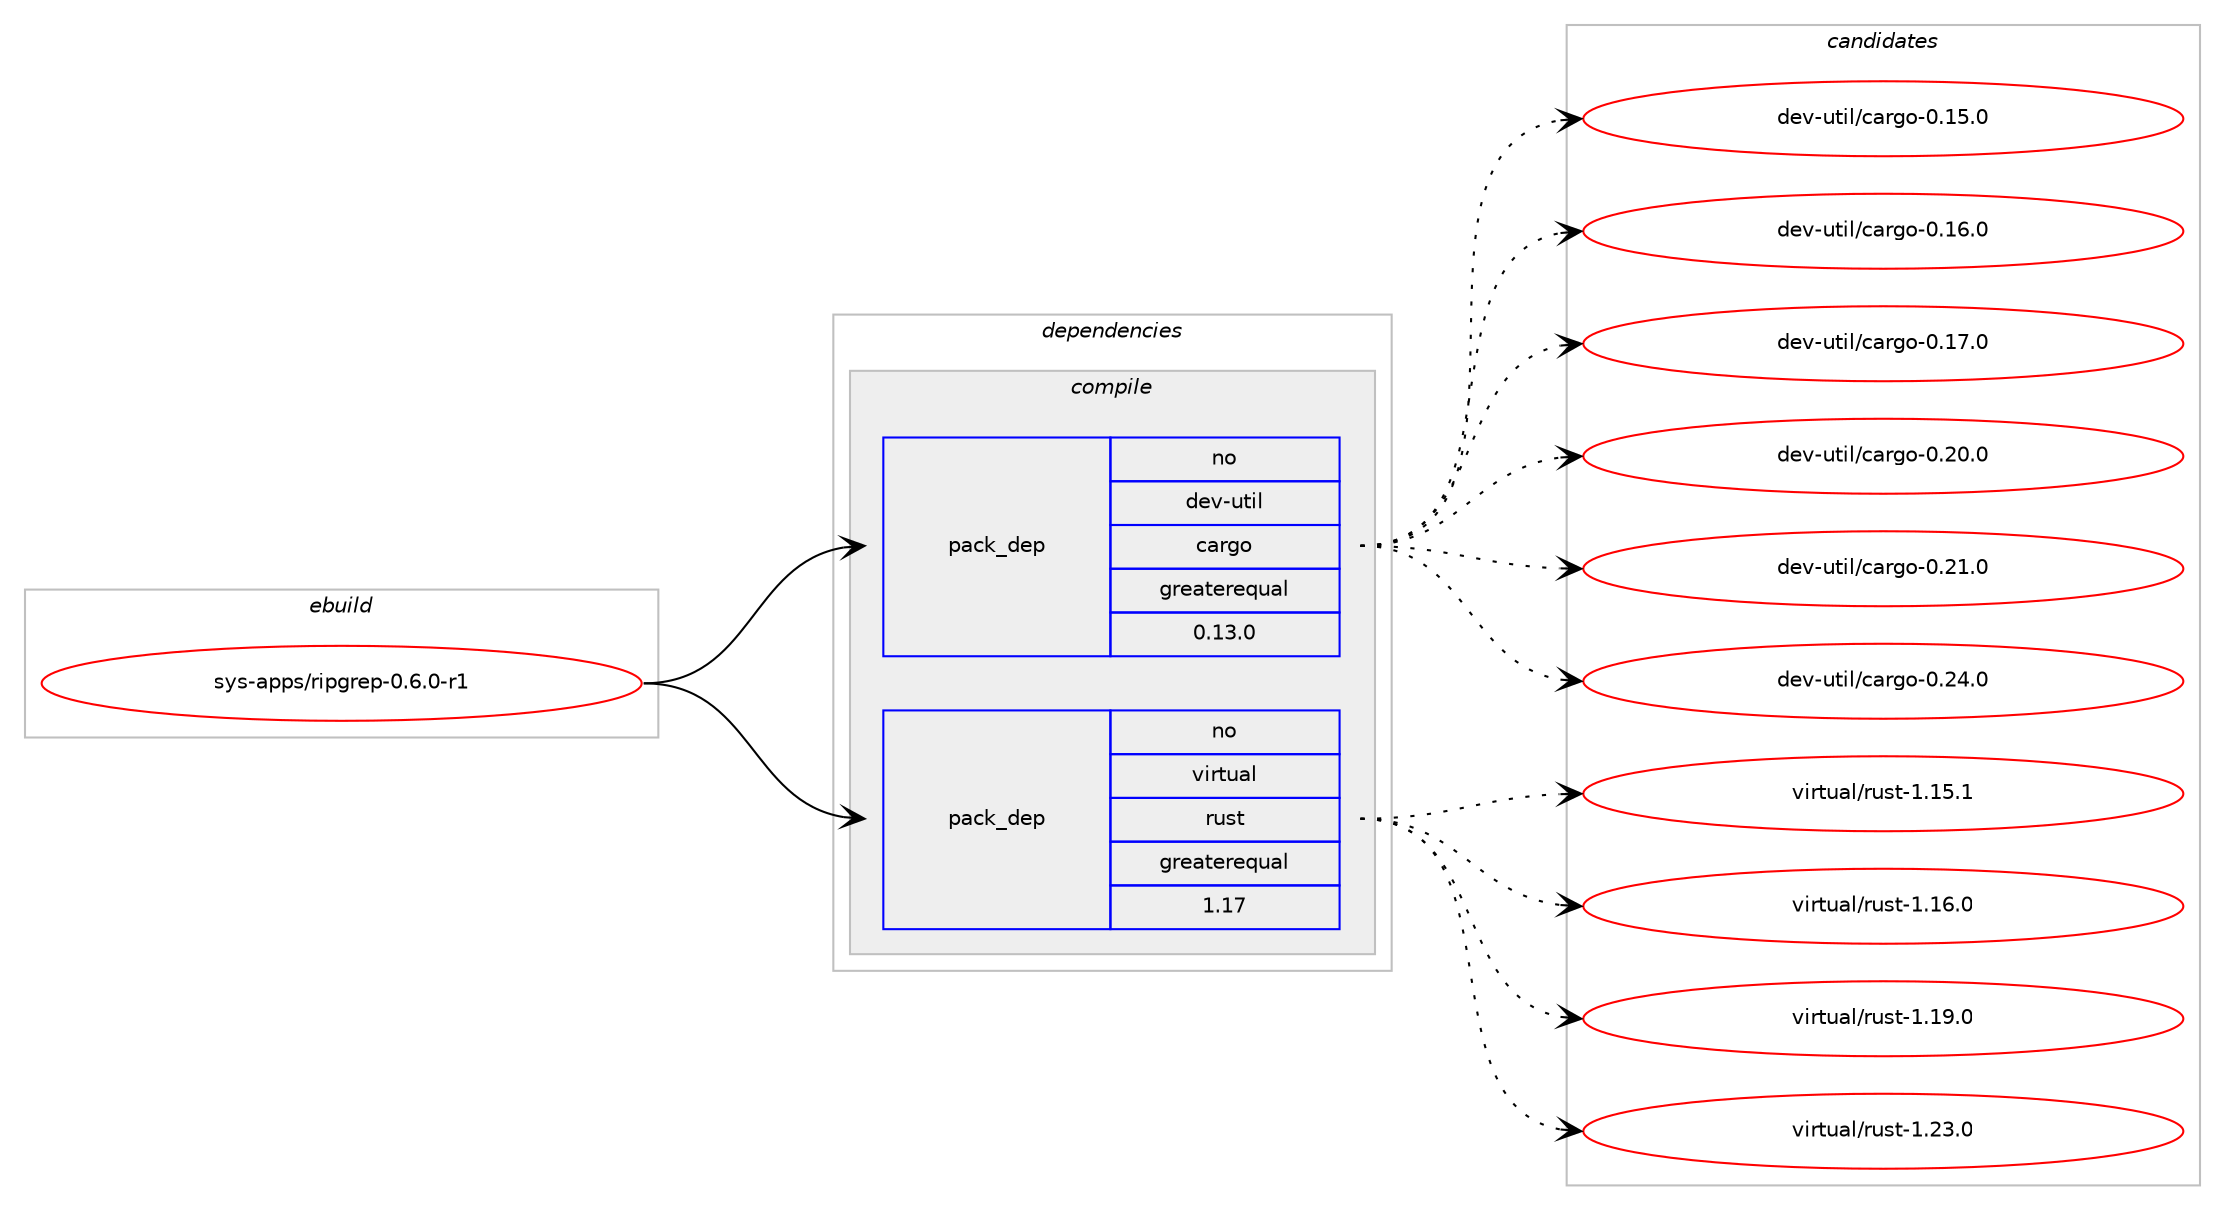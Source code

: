 digraph prolog {

# *************
# Graph options
# *************

newrank=true;
concentrate=true;
compound=true;
graph [rankdir=LR,fontname=Helvetica,fontsize=10,ranksep=1.5];#, ranksep=2.5, nodesep=0.2];
edge  [arrowhead=vee];
node  [fontname=Helvetica,fontsize=10];

# **********
# The ebuild
# **********

subgraph cluster_leftcol {
color=gray;
rank=same;
label=<<i>ebuild</i>>;
id [label="sys-apps/ripgrep-0.6.0-r1", color=red, width=4, href="../sys-apps/ripgrep-0.6.0-r1.svg"];
}

# ****************
# The dependencies
# ****************

subgraph cluster_midcol {
color=gray;
label=<<i>dependencies</i>>;
subgraph cluster_compile {
fillcolor="#eeeeee";
style=filled;
label=<<i>compile</i>>;
subgraph pack4210 {
dependency4516 [label=<<TABLE BORDER="0" CELLBORDER="1" CELLSPACING="0" CELLPADDING="4" WIDTH="220"><TR><TD ROWSPAN="6" CELLPADDING="30">pack_dep</TD></TR><TR><TD WIDTH="110">no</TD></TR><TR><TD>dev-util</TD></TR><TR><TD>cargo</TD></TR><TR><TD>greaterequal</TD></TR><TR><TD>0.13.0</TD></TR></TABLE>>, shape=none, color=blue];
}
id:e -> dependency4516:w [weight=20,style="solid",arrowhead="vee"];
subgraph pack4211 {
dependency4517 [label=<<TABLE BORDER="0" CELLBORDER="1" CELLSPACING="0" CELLPADDING="4" WIDTH="220"><TR><TD ROWSPAN="6" CELLPADDING="30">pack_dep</TD></TR><TR><TD WIDTH="110">no</TD></TR><TR><TD>virtual</TD></TR><TR><TD>rust</TD></TR><TR><TD>greaterequal</TD></TR><TR><TD>1.17</TD></TR></TABLE>>, shape=none, color=blue];
}
id:e -> dependency4517:w [weight=20,style="solid",arrowhead="vee"];
}
subgraph cluster_compileandrun {
fillcolor="#eeeeee";
style=filled;
label=<<i>compile and run</i>>;
}
subgraph cluster_run {
fillcolor="#eeeeee";
style=filled;
label=<<i>run</i>>;
}
}

# **************
# The candidates
# **************

subgraph cluster_choices {
rank=same;
color=gray;
label=<<i>candidates</i>>;

subgraph choice4210 {
color=black;
nodesep=1;
choice1001011184511711610510847999711410311145484649534648 [label="dev-util/cargo-0.15.0", color=red, width=4,href="../dev-util/cargo-0.15.0.svg"];
choice1001011184511711610510847999711410311145484649544648 [label="dev-util/cargo-0.16.0", color=red, width=4,href="../dev-util/cargo-0.16.0.svg"];
choice1001011184511711610510847999711410311145484649554648 [label="dev-util/cargo-0.17.0", color=red, width=4,href="../dev-util/cargo-0.17.0.svg"];
choice1001011184511711610510847999711410311145484650484648 [label="dev-util/cargo-0.20.0", color=red, width=4,href="../dev-util/cargo-0.20.0.svg"];
choice1001011184511711610510847999711410311145484650494648 [label="dev-util/cargo-0.21.0", color=red, width=4,href="../dev-util/cargo-0.21.0.svg"];
choice1001011184511711610510847999711410311145484650524648 [label="dev-util/cargo-0.24.0", color=red, width=4,href="../dev-util/cargo-0.24.0.svg"];
dependency4516:e -> choice1001011184511711610510847999711410311145484649534648:w [style=dotted,weight="100"];
dependency4516:e -> choice1001011184511711610510847999711410311145484649544648:w [style=dotted,weight="100"];
dependency4516:e -> choice1001011184511711610510847999711410311145484649554648:w [style=dotted,weight="100"];
dependency4516:e -> choice1001011184511711610510847999711410311145484650484648:w [style=dotted,weight="100"];
dependency4516:e -> choice1001011184511711610510847999711410311145484650494648:w [style=dotted,weight="100"];
dependency4516:e -> choice1001011184511711610510847999711410311145484650524648:w [style=dotted,weight="100"];
}
subgraph choice4211 {
color=black;
nodesep=1;
choice118105114116117971084711411711511645494649534649 [label="virtual/rust-1.15.1", color=red, width=4,href="../virtual/rust-1.15.1.svg"];
choice118105114116117971084711411711511645494649544648 [label="virtual/rust-1.16.0", color=red, width=4,href="../virtual/rust-1.16.0.svg"];
choice118105114116117971084711411711511645494649574648 [label="virtual/rust-1.19.0", color=red, width=4,href="../virtual/rust-1.19.0.svg"];
choice118105114116117971084711411711511645494650514648 [label="virtual/rust-1.23.0", color=red, width=4,href="../virtual/rust-1.23.0.svg"];
dependency4517:e -> choice118105114116117971084711411711511645494649534649:w [style=dotted,weight="100"];
dependency4517:e -> choice118105114116117971084711411711511645494649544648:w [style=dotted,weight="100"];
dependency4517:e -> choice118105114116117971084711411711511645494649574648:w [style=dotted,weight="100"];
dependency4517:e -> choice118105114116117971084711411711511645494650514648:w [style=dotted,weight="100"];
}
}

}
